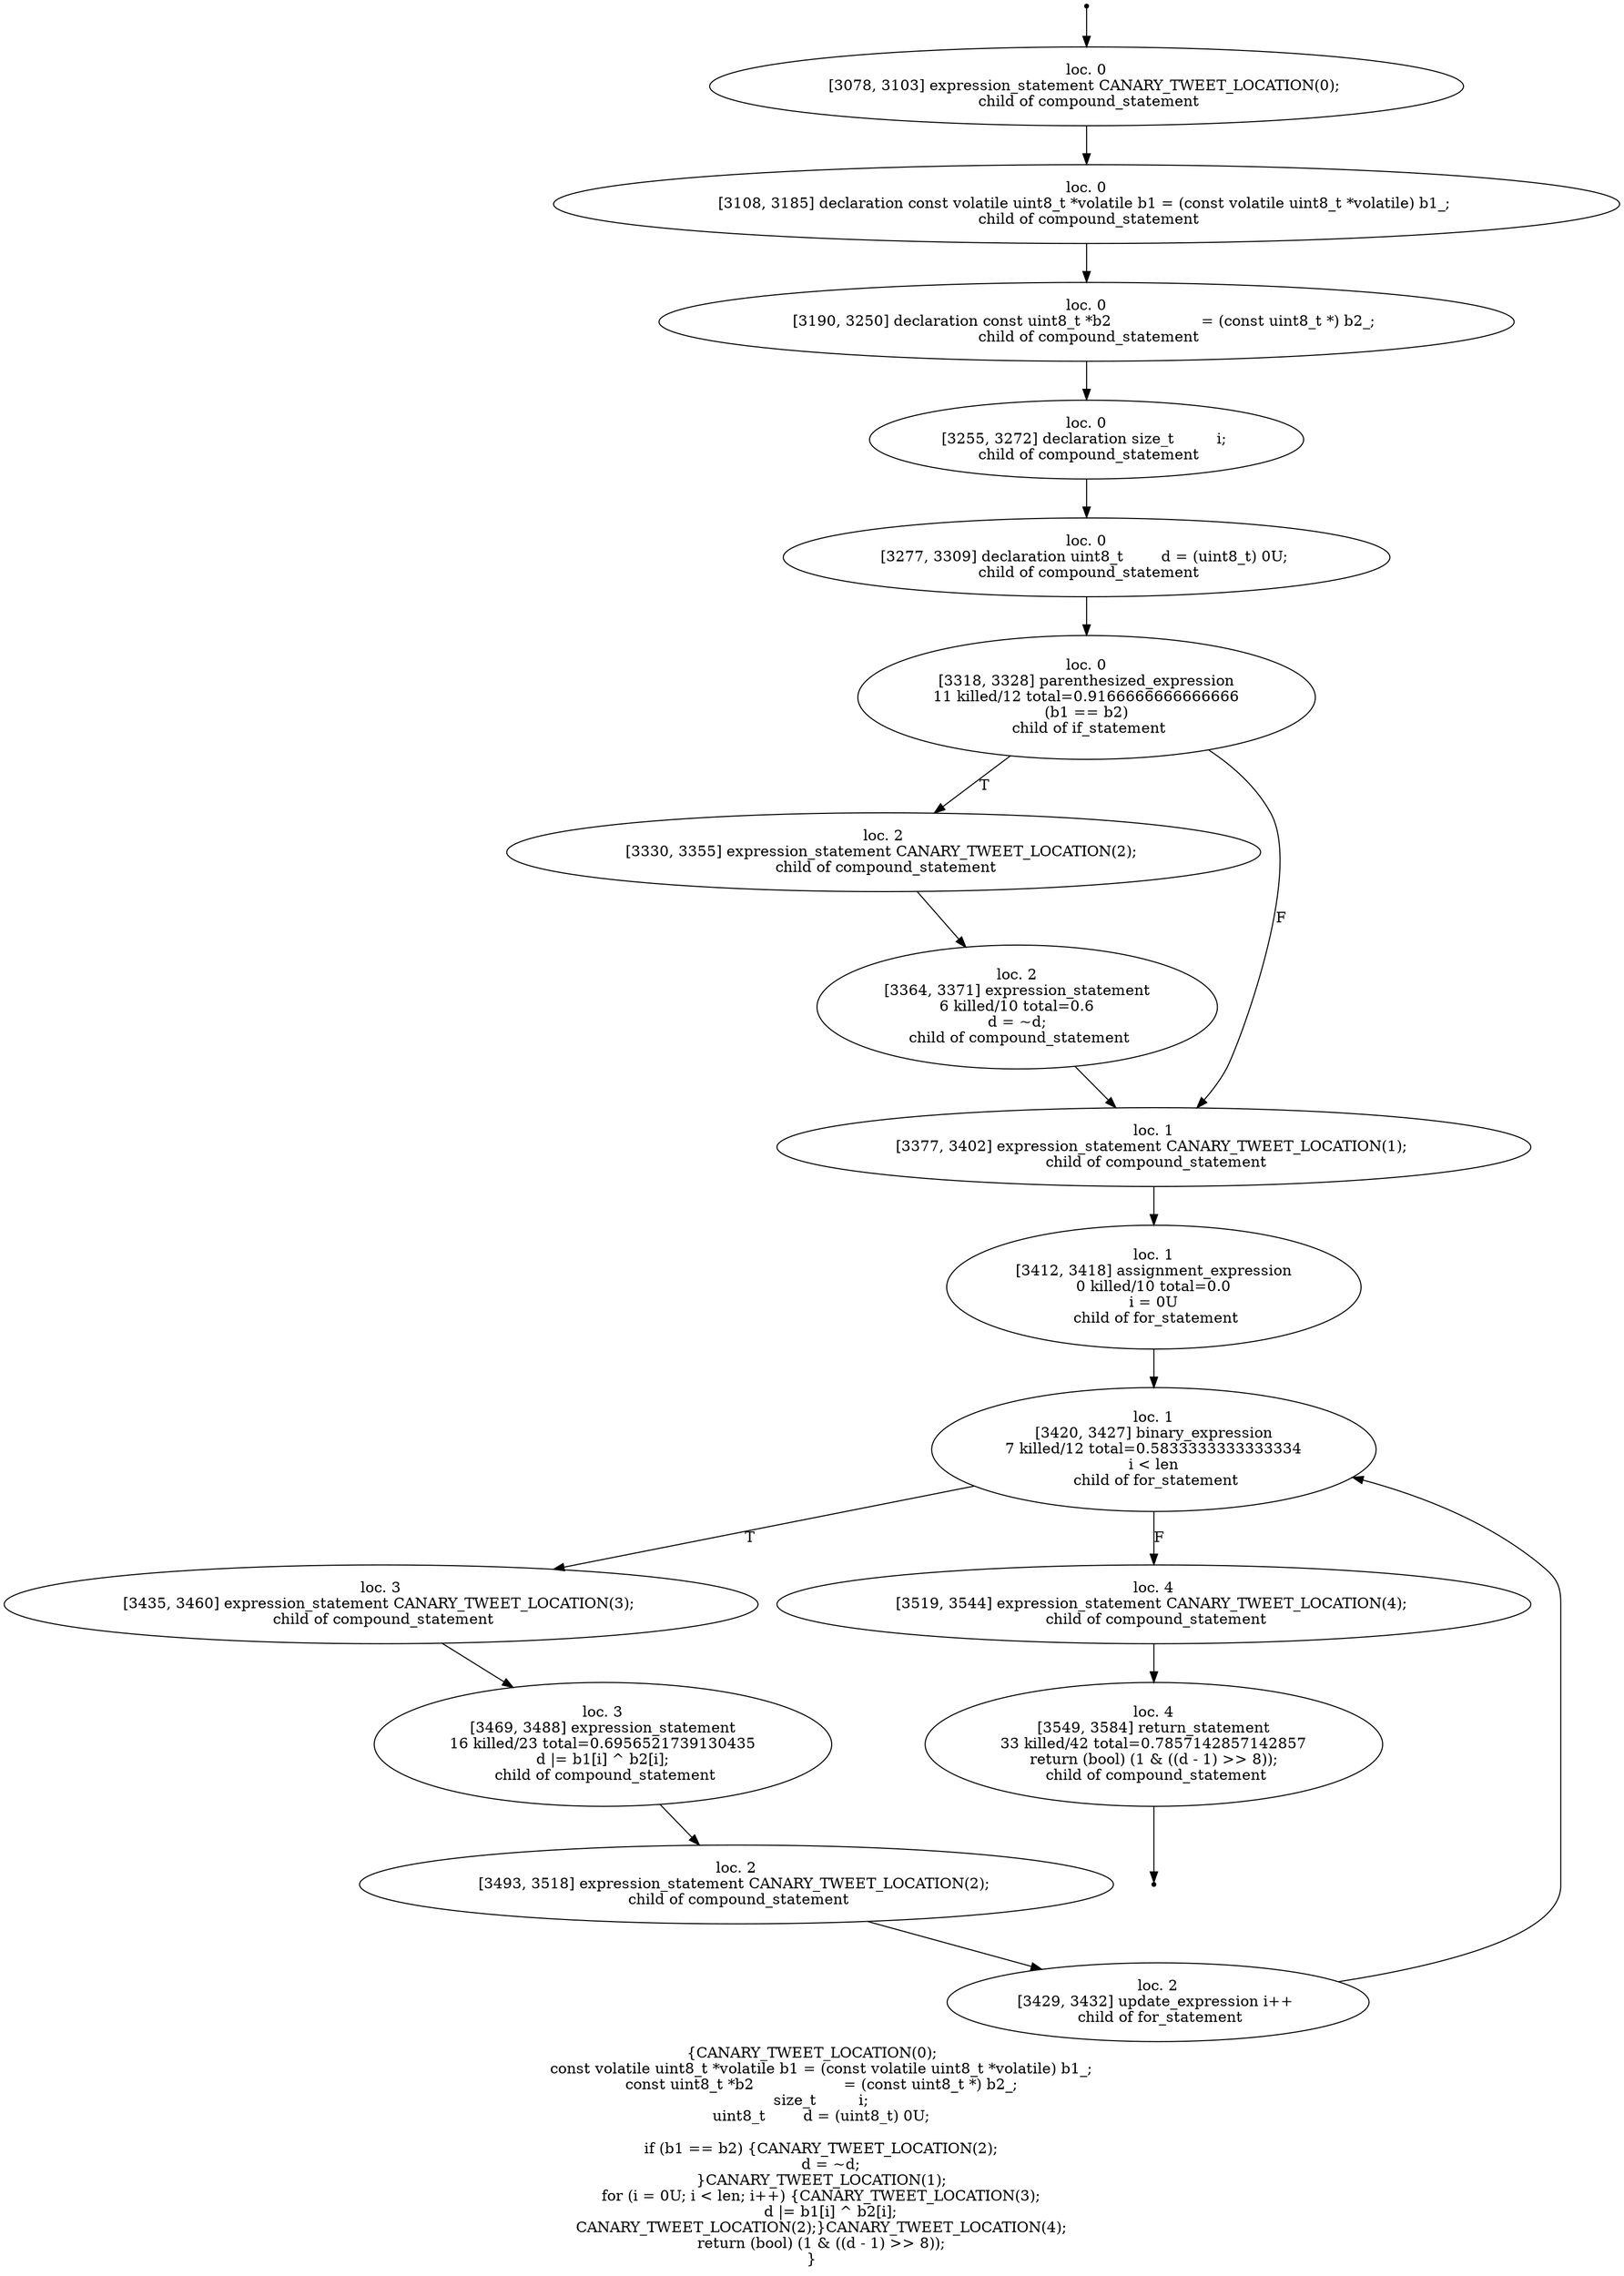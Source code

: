 digraph hydro_equal_5 {
	initial [shape=point]
	initial -> "loc. 0
[3078, 3103] expression_statement CANARY_TWEET_LOCATION(0); 
 child of compound_statement"
	final [shape=point]
	"loc. 4
[3549, 3584] return_statement
33 killed/42 total=0.7857142857142857
 return (bool) (1 & ((d - 1) >> 8)); 
 child of compound_statement" -> final
	"loc. 0
[3078, 3103] expression_statement CANARY_TWEET_LOCATION(0); 
 child of compound_statement"
	"loc. 0
[3078, 3103] expression_statement CANARY_TWEET_LOCATION(0); 
 child of compound_statement" -> "loc. 0
[3108, 3185] declaration const volatile uint8_t *volatile b1 = (const volatile uint8_t *volatile) b1_; 
 child of compound_statement"
	"loc. 0
[3108, 3185] declaration const volatile uint8_t *volatile b1 = (const volatile uint8_t *volatile) b1_; 
 child of compound_statement"
	"loc. 0
[3108, 3185] declaration const volatile uint8_t *volatile b1 = (const volatile uint8_t *volatile) b1_; 
 child of compound_statement" -> "loc. 0
[3190, 3250] declaration const uint8_t *b2                   = (const uint8_t *) b2_; 
 child of compound_statement"
	"loc. 0
[3190, 3250] declaration const uint8_t *b2                   = (const uint8_t *) b2_; 
 child of compound_statement"
	"loc. 0
[3190, 3250] declaration const uint8_t *b2                   = (const uint8_t *) b2_; 
 child of compound_statement" -> "loc. 0
[3255, 3272] declaration size_t         i; 
 child of compound_statement"
	"loc. 0
[3255, 3272] declaration size_t         i; 
 child of compound_statement"
	"loc. 0
[3255, 3272] declaration size_t         i; 
 child of compound_statement" -> "loc. 0
[3277, 3309] declaration uint8_t        d = (uint8_t) 0U; 
 child of compound_statement"
	"loc. 0
[3277, 3309] declaration uint8_t        d = (uint8_t) 0U; 
 child of compound_statement"
	"loc. 0
[3277, 3309] declaration uint8_t        d = (uint8_t) 0U; 
 child of compound_statement" -> "loc. 0
[3318, 3328] parenthesized_expression
11 killed/12 total=0.9166666666666666
 (b1 == b2) 
 child of if_statement"
	"loc. 0
[3318, 3328] parenthesized_expression
11 killed/12 total=0.9166666666666666
 (b1 == b2) 
 child of if_statement"
	"loc. 0
[3318, 3328] parenthesized_expression
11 killed/12 total=0.9166666666666666
 (b1 == b2) 
 child of if_statement" -> "loc. 2
[3330, 3355] expression_statement CANARY_TWEET_LOCATION(2); 
 child of compound_statement" [label=T]
	"loc. 0
[3318, 3328] parenthesized_expression
11 killed/12 total=0.9166666666666666
 (b1 == b2) 
 child of if_statement" -> "loc. 1
[3377, 3402] expression_statement CANARY_TWEET_LOCATION(1); 
 child of compound_statement" [label=F]
	"loc. 2
[3330, 3355] expression_statement CANARY_TWEET_LOCATION(2); 
 child of compound_statement"
	"loc. 2
[3330, 3355] expression_statement CANARY_TWEET_LOCATION(2); 
 child of compound_statement" -> "loc. 2
[3364, 3371] expression_statement
6 killed/10 total=0.6
 d = ~d; 
 child of compound_statement"
	"loc. 1
[3377, 3402] expression_statement CANARY_TWEET_LOCATION(1); 
 child of compound_statement"
	"loc. 1
[3377, 3402] expression_statement CANARY_TWEET_LOCATION(1); 
 child of compound_statement" -> "loc. 1
[3412, 3418] assignment_expression
0 killed/10 total=0.0
 i = 0U 
 child of for_statement"
	"loc. 2
[3364, 3371] expression_statement
6 killed/10 total=0.6
 d = ~d; 
 child of compound_statement"
	"loc. 2
[3364, 3371] expression_statement
6 killed/10 total=0.6
 d = ~d; 
 child of compound_statement" -> "loc. 1
[3377, 3402] expression_statement CANARY_TWEET_LOCATION(1); 
 child of compound_statement"
	"loc. 1
[3412, 3418] assignment_expression
0 killed/10 total=0.0
 i = 0U 
 child of for_statement"
	"loc. 1
[3412, 3418] assignment_expression
0 killed/10 total=0.0
 i = 0U 
 child of for_statement" -> "loc. 1
[3420, 3427] binary_expression
7 killed/12 total=0.5833333333333334
 i < len 
 child of for_statement"
	"loc. 1
[3420, 3427] binary_expression
7 killed/12 total=0.5833333333333334
 i < len 
 child of for_statement"
	"loc. 1
[3420, 3427] binary_expression
7 killed/12 total=0.5833333333333334
 i < len 
 child of for_statement" -> "loc. 3
[3435, 3460] expression_statement CANARY_TWEET_LOCATION(3); 
 child of compound_statement" [label=T]
	"loc. 1
[3420, 3427] binary_expression
7 killed/12 total=0.5833333333333334
 i < len 
 child of for_statement" -> "loc. 4
[3519, 3544] expression_statement CANARY_TWEET_LOCATION(4); 
 child of compound_statement" [label=F]
	"loc. 3
[3435, 3460] expression_statement CANARY_TWEET_LOCATION(3); 
 child of compound_statement"
	"loc. 3
[3435, 3460] expression_statement CANARY_TWEET_LOCATION(3); 
 child of compound_statement" -> "loc. 3
[3469, 3488] expression_statement
16 killed/23 total=0.6956521739130435
 d |= b1[i] ^ b2[i]; 
 child of compound_statement"
	"loc. 4
[3519, 3544] expression_statement CANARY_TWEET_LOCATION(4); 
 child of compound_statement"
	"loc. 4
[3519, 3544] expression_statement CANARY_TWEET_LOCATION(4); 
 child of compound_statement" -> "loc. 4
[3549, 3584] return_statement
33 killed/42 total=0.7857142857142857
 return (bool) (1 & ((d - 1) >> 8)); 
 child of compound_statement"
	"loc. 2
[3429, 3432] update_expression i++ 
 child of for_statement"
	"loc. 2
[3429, 3432] update_expression i++ 
 child of for_statement" -> "loc. 1
[3420, 3427] binary_expression
7 killed/12 total=0.5833333333333334
 i < len 
 child of for_statement"
	"loc. 3
[3469, 3488] expression_statement
16 killed/23 total=0.6956521739130435
 d |= b1[i] ^ b2[i]; 
 child of compound_statement"
	"loc. 3
[3469, 3488] expression_statement
16 killed/23 total=0.6956521739130435
 d |= b1[i] ^ b2[i]; 
 child of compound_statement" -> "loc. 2
[3493, 3518] expression_statement CANARY_TWEET_LOCATION(2); 
 child of compound_statement"
	"loc. 2
[3493, 3518] expression_statement CANARY_TWEET_LOCATION(2); 
 child of compound_statement"
	"loc. 2
[3493, 3518] expression_statement CANARY_TWEET_LOCATION(2); 
 child of compound_statement" -> "loc. 2
[3429, 3432] update_expression i++ 
 child of for_statement"
	"loc. 4
[3549, 3584] return_statement
33 killed/42 total=0.7857142857142857
 return (bool) (1 & ((d - 1) >> 8)); 
 child of compound_statement"
	label="{CANARY_TWEET_LOCATION(0);
    const volatile uint8_t *volatile b1 = (const volatile uint8_t *volatile) b1_;
    const uint8_t *b2                   = (const uint8_t *) b2_;
    size_t         i;
    uint8_t        d = (uint8_t) 0U;

    if (b1 == b2) {CANARY_TWEET_LOCATION(2);
        d = ~d;
    }CANARY_TWEET_LOCATION(1);
    for (i = 0U; i < len; i++) {CANARY_TWEET_LOCATION(3);
        d |= b1[i] ^ b2[i];
    CANARY_TWEET_LOCATION(2);}CANARY_TWEET_LOCATION(4);
    return (bool) (1 & ((d - 1) >> 8));
}"
}
